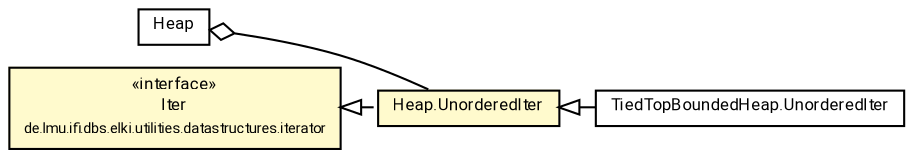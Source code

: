 #!/usr/local/bin/dot
#
# Class diagram 
# Generated by UMLGraph version R5_7_2-60-g0e99a6 (http://www.spinellis.gr/umlgraph/)
#

digraph G {
	graph [fontnames="svg"]
	edge [fontname="Roboto",fontsize=7,labelfontname="Roboto",labelfontsize=7,color="black"];
	node [fontname="Roboto",fontcolor="black",fontsize=8,shape=plaintext,margin=0,width=0,height=0];
	nodesep=0.15;
	ranksep=0.25;
	rankdir=LR;
	// de.lmu.ifi.dbs.elki.utilities.datastructures.heap.Heap<E>
	c4957151 [label=<<table title="de.lmu.ifi.dbs.elki.utilities.datastructures.heap.Heap" border="0" cellborder="1" cellspacing="0" cellpadding="2" href="Heap.html" target="_parent">
		<tr><td><table border="0" cellspacing="0" cellpadding="1">
		<tr><td align="center" balign="center"> <font face="Roboto">Heap</font> </td></tr>
		</table></td></tr>
		</table>>, URL="Heap.html"];
	// de.lmu.ifi.dbs.elki.utilities.datastructures.heap.Heap<E>.UnorderedIter
	c4957152 [label=<<table title="de.lmu.ifi.dbs.elki.utilities.datastructures.heap.Heap.UnorderedIter" border="0" cellborder="1" cellspacing="0" cellpadding="2" bgcolor="lemonChiffon" href="Heap.UnorderedIter.html" target="_parent">
		<tr><td><table border="0" cellspacing="0" cellpadding="1">
		<tr><td align="center" balign="center"> <font face="Roboto">Heap.UnorderedIter</font> </td></tr>
		</table></td></tr>
		</table>>, URL="Heap.UnorderedIter.html"];
	// de.lmu.ifi.dbs.elki.utilities.datastructures.heap.TiedTopBoundedHeap<E>.UnorderedIter
	c4957158 [label=<<table title="de.lmu.ifi.dbs.elki.utilities.datastructures.heap.TiedTopBoundedHeap.UnorderedIter" border="0" cellborder="1" cellspacing="0" cellpadding="2" href="TiedTopBoundedHeap.UnorderedIter.html" target="_parent">
		<tr><td><table border="0" cellspacing="0" cellpadding="1">
		<tr><td align="center" balign="center"> <font face="Roboto">TiedTopBoundedHeap.UnorderedIter</font> </td></tr>
		</table></td></tr>
		</table>>, URL="TiedTopBoundedHeap.UnorderedIter.html"];
	// de.lmu.ifi.dbs.elki.utilities.datastructures.iterator.Iter
	c4957161 [label=<<table title="de.lmu.ifi.dbs.elki.utilities.datastructures.iterator.Iter" border="0" cellborder="1" cellspacing="0" cellpadding="2" bgcolor="LemonChiffon" href="../iterator/Iter.html" target="_parent">
		<tr><td><table border="0" cellspacing="0" cellpadding="1">
		<tr><td align="center" balign="center"> &#171;interface&#187; </td></tr>
		<tr><td align="center" balign="center"> <font face="Roboto">Iter</font> </td></tr>
		<tr><td align="center" balign="center"> <font face="Roboto" point-size="7.0">de.lmu.ifi.dbs.elki.utilities.datastructures.iterator</font> </td></tr>
		</table></td></tr>
		</table>>, URL="../iterator/Iter.html"];
	// de.lmu.ifi.dbs.elki.utilities.datastructures.heap.Heap<E> has de.lmu.ifi.dbs.elki.utilities.datastructures.heap.Heap<E>.UnorderedIter
	c4957151 -> c4957152 [arrowhead=none,arrowtail=ediamond,dir=back,weight=4];
	// de.lmu.ifi.dbs.elki.utilities.datastructures.heap.Heap<E>.UnorderedIter implements de.lmu.ifi.dbs.elki.utilities.datastructures.iterator.Iter
	c4957161 -> c4957152 [arrowtail=empty,style=dashed,dir=back,weight=9];
	// de.lmu.ifi.dbs.elki.utilities.datastructures.heap.TiedTopBoundedHeap<E>.UnorderedIter extends de.lmu.ifi.dbs.elki.utilities.datastructures.heap.Heap<E>.UnorderedIter
	c4957152 -> c4957158 [arrowtail=empty,dir=back,weight=10];
}

